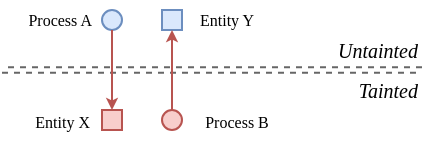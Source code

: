 <mxfile version="13.2.2" type="device"><diagram id="aysH5i_DKJ1CBLyyEQXs" name="Page-1"><mxGraphModel dx="442" dy="298" grid="1" gridSize="10" guides="1" tooltips="1" connect="1" arrows="1" fold="1" page="1" pageScale="1" pageWidth="827" pageHeight="1169" math="0" shadow="0"><root><mxCell id="0"/><mxCell id="1" parent="0"/><mxCell id="68kxYFb2zv57bCJKMpe9-2" value="" style="ellipse;whiteSpace=wrap;html=1;aspect=fixed;fillColor=#f8cecc;strokeColor=#b85450;" vertex="1" parent="1"><mxGeometry x="330" y="180" width="10" height="10" as="geometry"/></mxCell><mxCell id="68kxYFb2zv57bCJKMpe9-3" value="" style="shape=link;html=1;opacity=60;width=-2.8;comic=0;shadow=0;dashed=1;" edge="1" parent="1"><mxGeometry width="50" height="50" relative="1" as="geometry"><mxPoint x="250" y="160" as="sourcePoint"/><mxPoint x="460" y="160" as="targetPoint"/></mxGeometry></mxCell><mxCell id="68kxYFb2zv57bCJKMpe9-4" value="" style="whiteSpace=wrap;html=1;aspect=fixed;fillColor=#f8cecc;strokeColor=#b85450;" vertex="1" parent="1"><mxGeometry x="300" y="180" width="10" height="10" as="geometry"/></mxCell><mxCell id="68kxYFb2zv57bCJKMpe9-5" value="" style="ellipse;whiteSpace=wrap;html=1;aspect=fixed;fillColor=#dae8fc;strokeColor=#6c8ebf;" vertex="1" parent="1"><mxGeometry x="300" y="130" width="10" height="10" as="geometry"/></mxCell><mxCell id="68kxYFb2zv57bCJKMpe9-6" value="" style="whiteSpace=wrap;html=1;aspect=fixed;fillColor=#dae8fc;strokeColor=#6c8ebf;" vertex="1" parent="1"><mxGeometry x="330" y="130" width="10" height="10" as="geometry"/></mxCell><mxCell id="68kxYFb2zv57bCJKMpe9-7" value="" style="endArrow=classic;html=1;exitX=0.5;exitY=0;exitDx=0;exitDy=0;entryX=0.5;entryY=1;entryDx=0;entryDy=0;endSize=3;fillColor=#f8cecc;strokeColor=#b85450;" edge="1" parent="1" source="68kxYFb2zv57bCJKMpe9-2" target="68kxYFb2zv57bCJKMpe9-6"><mxGeometry width="50" height="50" relative="1" as="geometry"><mxPoint x="260" y="210" as="sourcePoint"/><mxPoint x="310" y="160" as="targetPoint"/></mxGeometry></mxCell><mxCell id="68kxYFb2zv57bCJKMpe9-8" value="" style="endArrow=classic;html=1;exitX=0.5;exitY=1;exitDx=0;exitDy=0;entryX=0.5;entryY=0;entryDx=0;entryDy=0;fillColor=#f8cecc;strokeColor=#b85450;endSize=3;" edge="1" parent="1" source="68kxYFb2zv57bCJKMpe9-5" target="68kxYFb2zv57bCJKMpe9-4"><mxGeometry width="50" height="50" relative="1" as="geometry"><mxPoint x="270" y="210" as="sourcePoint"/><mxPoint x="320" y="160" as="targetPoint"/></mxGeometry></mxCell><mxCell id="68kxYFb2zv57bCJKMpe9-9" value="Process A" style="text;html=1;strokeColor=none;fillColor=none;align=right;verticalAlign=middle;whiteSpace=wrap;rounded=0;fontFamily=CMU Typewriter Text;fontSize=8;" vertex="1" parent="1"><mxGeometry x="252" y="125" width="45" height="20" as="geometry"/></mxCell><mxCell id="68kxYFb2zv57bCJKMpe9-10" value="Process B" style="text;html=1;strokeColor=none;fillColor=none;align=center;verticalAlign=middle;whiteSpace=wrap;rounded=0;fontFamily=CMU Typewriter Text;fontSize=8;" vertex="1" parent="1"><mxGeometry x="345" y="176" width="45" height="20" as="geometry"/></mxCell><mxCell id="68kxYFb2zv57bCJKMpe9-11" value="Entity X" style="text;html=1;strokeColor=none;fillColor=none;align=right;verticalAlign=middle;whiteSpace=wrap;rounded=0;fontFamily=CMU Typewriter Text;fontSize=8;spacingBottom=1;" vertex="1" parent="1"><mxGeometry x="251" y="176" width="45" height="20" as="geometry"/></mxCell><mxCell id="68kxYFb2zv57bCJKMpe9-12" value="Entity Y" style="text;html=1;strokeColor=none;fillColor=none;align=left;verticalAlign=middle;whiteSpace=wrap;rounded=0;fontFamily=CMU Typewriter Text;fontSize=8;" vertex="1" parent="1"><mxGeometry x="347" y="125" width="45" height="20" as="geometry"/></mxCell><mxCell id="68kxYFb2zv57bCJKMpe9-13" value="Tainted" style="text;html=1;strokeColor=none;fillColor=none;align=right;verticalAlign=middle;whiteSpace=wrap;rounded=0;fontFamily=Linux Libertine O;fontSize=10;fontStyle=2" vertex="1" parent="1"><mxGeometry x="420" y="160" width="40" height="20" as="geometry"/></mxCell><mxCell id="68kxYFb2zv57bCJKMpe9-14" value="Untainted" style="text;html=1;strokeColor=none;fillColor=none;align=right;verticalAlign=middle;whiteSpace=wrap;rounded=0;fontFamily=Linux Libertine O;fontSize=10;fontStyle=2" vertex="1" parent="1"><mxGeometry x="420" y="140" width="40" height="20" as="geometry"/></mxCell></root></mxGraphModel></diagram></mxfile>